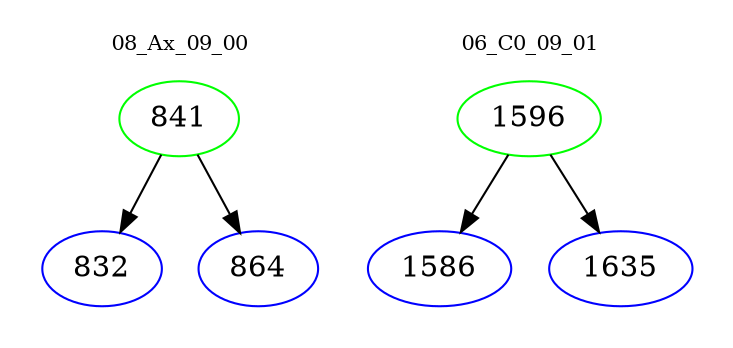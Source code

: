 digraph{
subgraph cluster_0 {
color = white
label = "08_Ax_09_00";
fontsize=10;
T0_841 [label="841", color="green"]
T0_841 -> T0_832 [color="black"]
T0_832 [label="832", color="blue"]
T0_841 -> T0_864 [color="black"]
T0_864 [label="864", color="blue"]
}
subgraph cluster_1 {
color = white
label = "06_C0_09_01";
fontsize=10;
T1_1596 [label="1596", color="green"]
T1_1596 -> T1_1586 [color="black"]
T1_1586 [label="1586", color="blue"]
T1_1596 -> T1_1635 [color="black"]
T1_1635 [label="1635", color="blue"]
}
}
